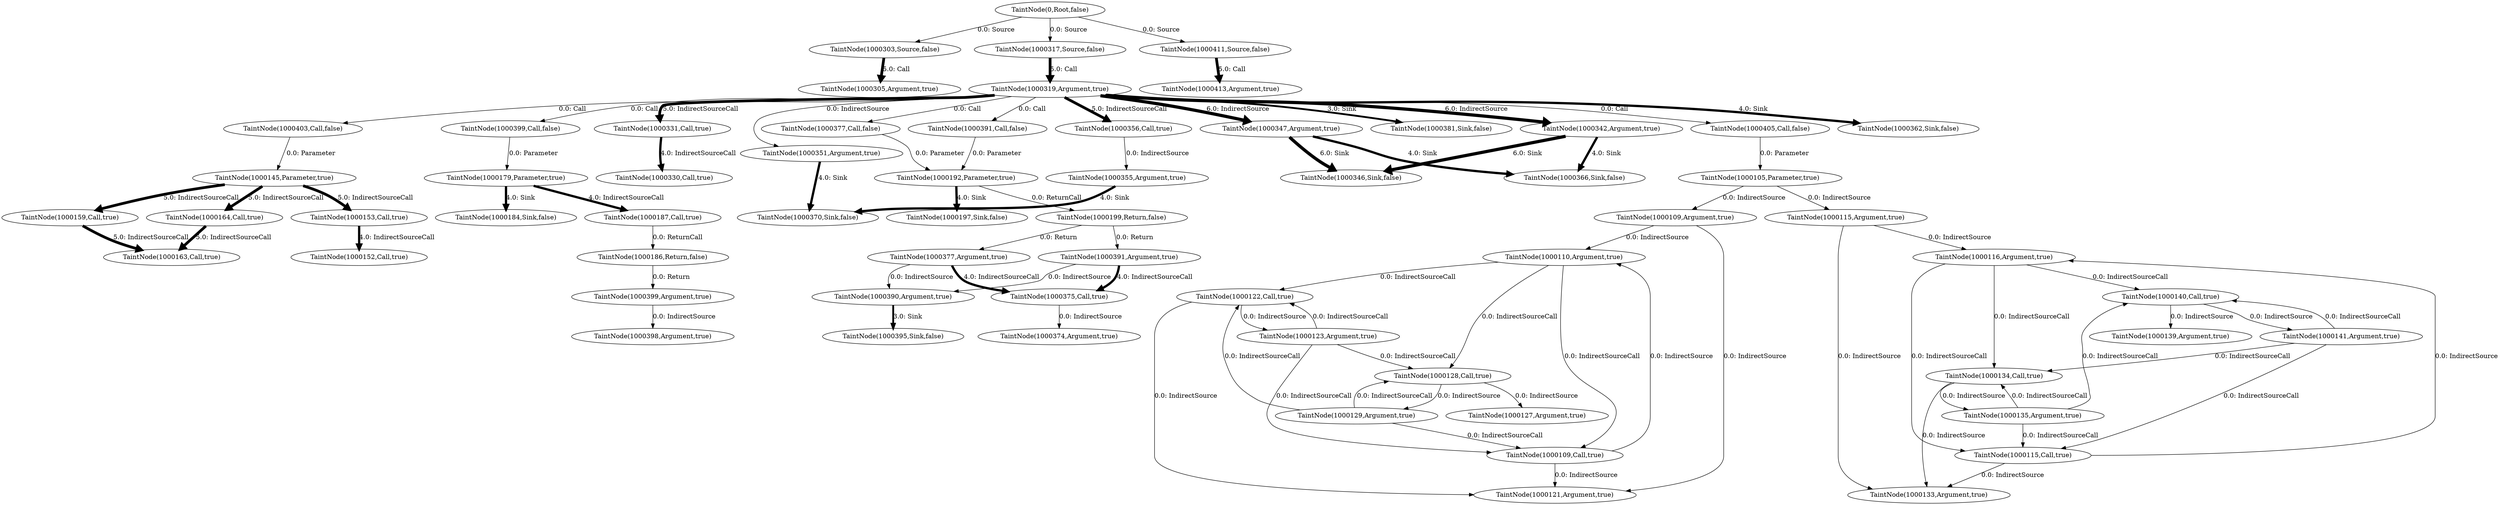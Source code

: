 digraph TaintDot {
	"TaintNode(1000355,Argument,true)" -> "TaintNode(1000370,Sink,false)" [label = "4.0: Sink", penwidth = 5.0]
	"TaintNode(1000403,Call,false)" -> "TaintNode(1000145,Parameter,true)" [label = "0.0: Parameter", penwidth = 1.0]
	"TaintNode(1000115,Call,true)" -> "TaintNode(1000133,Argument,true)" [label = "0.0: IndirectSource", penwidth = 1.0]
	"TaintNode(1000115,Argument,true)" -> "TaintNode(1000116,Argument,true)" [label = "0.0: IndirectSource", penwidth = 1.0]
	"TaintNode(1000375,Call,true)" -> "TaintNode(1000374,Argument,true)" [label = "0.0: IndirectSource", penwidth = 1.0]
	"TaintNode(1000179,Parameter,true)" -> "TaintNode(1000187,Call,true)" [label = "4.0: IndirectSourceCall", penwidth = 5.0]
	"TaintNode(1000391,Argument,true)" -> "TaintNode(1000375,Call,true)" [label = "4.0: IndirectSourceCall", penwidth = 5.0]
	"TaintNode(1000115,Argument,true)" -> "TaintNode(1000133,Argument,true)" [label = "0.0: IndirectSource", penwidth = 1.0]
	"TaintNode(1000303,Source,false)" -> "TaintNode(1000305,Argument,true)" [label = "5.0: Call", penwidth = 6.0]
	"TaintNode(1000164,Call,true)" -> "TaintNode(1000163,Call,true)" [label = "5.0: IndirectSourceCall", penwidth = 6.0]
	"TaintNode(1000319,Argument,true)" -> "TaintNode(1000391,Call,false)" [label = "0.0: Call", penwidth = 1.0]
	"TaintNode(1000319,Argument,true)" -> "TaintNode(1000351,Argument,true)" [label = "0.0: IndirectSource", penwidth = 1.0]
	"TaintNode(1000123,Argument,true)" -> "TaintNode(1000109,Call,true)" [label = "0.0: IndirectSourceCall", penwidth = 1.0]
	"TaintNode(1000110,Argument,true)" -> "TaintNode(1000122,Call,true)" [label = "0.0: IndirectSourceCall", penwidth = 1.0]
	"TaintNode(1000319,Argument,true)" -> "TaintNode(1000331,Call,true)" [label = "5.0: IndirectSourceCall", penwidth = 6.0]
	"TaintNode(1000135,Argument,true)" -> "TaintNode(1000140,Call,true)" [label = "0.0: IndirectSourceCall", penwidth = 1.0]
	"TaintNode(1000128,Call,true)" -> "TaintNode(1000127,Argument,true)" [label = "0.0: IndirectSource", penwidth = 1.0]
	"TaintNode(1000199,Return,false)" -> "TaintNode(1000377,Argument,true)" [label = "0.0: Return", penwidth = 1.0]
	"TaintNode(0,Root,false)" -> "TaintNode(1000317,Source,false)" [label = "0.0: Source", penwidth = 1.0]
	"TaintNode(1000317,Source,false)" -> "TaintNode(1000319,Argument,true)" [label = "5.0: Call", penwidth = 6.0]
	"TaintNode(1000129,Argument,true)" -> "TaintNode(1000128,Call,true)" [label = "0.0: IndirectSourceCall", penwidth = 1.0]
	"TaintNode(1000135,Argument,true)" -> "TaintNode(1000115,Call,true)" [label = "0.0: IndirectSourceCall", penwidth = 1.0]
	"TaintNode(1000145,Parameter,true)" -> "TaintNode(1000164,Call,true)" [label = "5.0: IndirectSourceCall", penwidth = 6.0]
	"TaintNode(1000141,Argument,true)" -> "TaintNode(1000140,Call,true)" [label = "0.0: IndirectSourceCall", penwidth = 1.0]
	"TaintNode(1000179,Parameter,true)" -> "TaintNode(1000184,Sink,false)" [label = "4.0: Sink", penwidth = 5.0]
	"TaintNode(1000399,Call,false)" -> "TaintNode(1000179,Parameter,true)" [label = "0.0: Parameter", penwidth = 1.0]
	"TaintNode(1000199,Return,false)" -> "TaintNode(1000391,Argument,true)" [label = "0.0: Return", penwidth = 1.0]
	"TaintNode(1000140,Call,true)" -> "TaintNode(1000141,Argument,true)" [label = "0.0: IndirectSource", penwidth = 1.0]
	"TaintNode(1000115,Call,true)" -> "TaintNode(1000116,Argument,true)" [label = "0.0: IndirectSource", penwidth = 1.0]
	"TaintNode(1000140,Call,true)" -> "TaintNode(1000139,Argument,true)" [label = "0.0: IndirectSource", penwidth = 1.0]
	"TaintNode(1000347,Argument,true)" -> "TaintNode(1000346,Sink,false)" [label = "6.0: Sink", penwidth = 7.0]
	"TaintNode(1000123,Argument,true)" -> "TaintNode(1000122,Call,true)" [label = "0.0: IndirectSourceCall", penwidth = 1.0]
	"TaintNode(1000110,Argument,true)" -> "TaintNode(1000128,Call,true)" [label = "0.0: IndirectSourceCall", penwidth = 1.0]
	"TaintNode(1000377,Argument,true)" -> "TaintNode(1000375,Call,true)" [label = "4.0: IndirectSourceCall", penwidth = 5.0]
	"TaintNode(1000116,Argument,true)" -> "TaintNode(1000115,Call,true)" [label = "0.0: IndirectSourceCall", penwidth = 1.0]
	"TaintNode(1000135,Argument,true)" -> "TaintNode(1000134,Call,true)" [label = "0.0: IndirectSourceCall", penwidth = 1.0]
	"TaintNode(1000145,Parameter,true)" -> "TaintNode(1000153,Call,true)" [label = "5.0: IndirectSourceCall", penwidth = 6.0]
	"TaintNode(1000116,Argument,true)" -> "TaintNode(1000134,Call,true)" [label = "0.0: IndirectSourceCall", penwidth = 1.0]
	"TaintNode(1000319,Argument,true)" -> "TaintNode(1000405,Call,false)" [label = "0.0: Call", penwidth = 1.0]
	"TaintNode(1000110,Argument,true)" -> "TaintNode(1000109,Call,true)" [label = "0.0: IndirectSourceCall", penwidth = 1.0]
	"TaintNode(1000122,Call,true)" -> "TaintNode(1000121,Argument,true)" [label = "0.0: IndirectSource", penwidth = 1.0]
	"TaintNode(1000129,Argument,true)" -> "TaintNode(1000109,Call,true)" [label = "0.0: IndirectSourceCall", penwidth = 1.0]
	"TaintNode(1000331,Call,true)" -> "TaintNode(1000330,Call,true)" [label = "4.0: IndirectSourceCall", penwidth = 5.0]
	"TaintNode(1000319,Argument,true)" -> "TaintNode(1000377,Call,false)" [label = "0.0: Call", penwidth = 1.0]
	"TaintNode(0,Root,false)" -> "TaintNode(1000411,Source,false)" [label = "0.0: Source", penwidth = 1.0]
	"TaintNode(1000192,Parameter,true)" -> "TaintNode(1000199,Return,false)" [label = "0.0: ReturnCall", penwidth = 1.0]
	"TaintNode(1000153,Call,true)" -> "TaintNode(1000152,Call,true)" [label = "4.0: IndirectSourceCall", penwidth = 5.0]
	"TaintNode(1000123,Argument,true)" -> "TaintNode(1000128,Call,true)" [label = "0.0: IndirectSourceCall", penwidth = 1.0]
	"TaintNode(1000377,Argument,true)" -> "TaintNode(1000390,Argument,true)" [label = "0.0: IndirectSource", penwidth = 1.0]
	"TaintNode(1000187,Call,true)" -> "TaintNode(1000186,Return,false)" [label = "0.0: ReturnCall", penwidth = 1.0]
	"TaintNode(1000105,Parameter,true)" -> "TaintNode(1000109,Argument,true)" [label = "0.0: IndirectSource", penwidth = 1.0]
	"TaintNode(1000391,Argument,true)" -> "TaintNode(1000390,Argument,true)" [label = "0.0: IndirectSource", penwidth = 1.0]
	"TaintNode(1000319,Argument,true)" -> "TaintNode(1000381,Sink,false)" [label = "3.0: Sink", penwidth = 4.0]
	"TaintNode(1000134,Call,true)" -> "TaintNode(1000135,Argument,true)" [label = "0.0: IndirectSource", penwidth = 1.0]
	"TaintNode(1000109,Call,true)" -> "TaintNode(1000110,Argument,true)" [label = "0.0: IndirectSource", penwidth = 1.0]
	"TaintNode(1000347,Argument,true)" -> "TaintNode(1000366,Sink,false)" [label = "4.0: Sink", penwidth = 5.0]
	"TaintNode(1000342,Argument,true)" -> "TaintNode(1000366,Sink,false)" [label = "4.0: Sink", penwidth = 5.0]
	"TaintNode(1000134,Call,true)" -> "TaintNode(1000133,Argument,true)" [label = "0.0: IndirectSource", penwidth = 1.0]
	"TaintNode(1000405,Call,false)" -> "TaintNode(1000105,Parameter,true)" [label = "0.0: Parameter", penwidth = 1.0]
	"TaintNode(1000105,Parameter,true)" -> "TaintNode(1000115,Argument,true)" [label = "0.0: IndirectSource", penwidth = 1.0]
	"TaintNode(1000399,Argument,true)" -> "TaintNode(1000398,Argument,true)" [label = "0.0: IndirectSource", penwidth = 1.0]
	"TaintNode(1000141,Argument,true)" -> "TaintNode(1000115,Call,true)" [label = "0.0: IndirectSourceCall", penwidth = 1.0]
	"TaintNode(1000319,Argument,true)" -> "TaintNode(1000399,Call,false)" [label = "0.0: Call", penwidth = 1.0]
	"TaintNode(1000319,Argument,true)" -> "TaintNode(1000347,Argument,true)" [label = "6.0: IndirectSource", penwidth = 7.0]
	"TaintNode(1000109,Call,true)" -> "TaintNode(1000121,Argument,true)" [label = "0.0: IndirectSource", penwidth = 1.0]
	"TaintNode(1000342,Argument,true)" -> "TaintNode(1000346,Sink,false)" [label = "6.0: Sink", penwidth = 7.0]
	"TaintNode(1000192,Parameter,true)" -> "TaintNode(1000197,Sink,false)" [label = "4.0: Sink", penwidth = 5.0]
	"TaintNode(1000109,Argument,true)" -> "TaintNode(1000121,Argument,true)" [label = "0.0: IndirectSource", penwidth = 1.0]
	"TaintNode(1000109,Argument,true)" -> "TaintNode(1000110,Argument,true)" [label = "0.0: IndirectSource", penwidth = 1.0]
	"TaintNode(1000377,Call,false)" -> "TaintNode(1000192,Parameter,true)" [label = "0.0: Parameter", penwidth = 1.0]
	"TaintNode(0,Root,false)" -> "TaintNode(1000303,Source,false)" [label = "0.0: Source", penwidth = 1.0]
	"TaintNode(1000390,Argument,true)" -> "TaintNode(1000395,Sink,false)" [label = "3.0: Sink", penwidth = 4.0]
	"TaintNode(1000391,Call,false)" -> "TaintNode(1000192,Parameter,true)" [label = "0.0: Parameter", penwidth = 1.0]
	"TaintNode(1000128,Call,true)" -> "TaintNode(1000129,Argument,true)" [label = "0.0: IndirectSource", penwidth = 1.0]
	"TaintNode(1000356,Call,true)" -> "TaintNode(1000355,Argument,true)" [label = "0.0: IndirectSource", penwidth = 1.0]
	"TaintNode(1000116,Argument,true)" -> "TaintNode(1000140,Call,true)" [label = "0.0: IndirectSourceCall", penwidth = 1.0]
	"TaintNode(1000319,Argument,true)" -> "TaintNode(1000356,Call,true)" [label = "5.0: IndirectSourceCall", penwidth = 6.0]
	"TaintNode(1000319,Argument,true)" -> "TaintNode(1000342,Argument,true)" [label = "6.0: IndirectSource", penwidth = 7.0]
	"TaintNode(1000319,Argument,true)" -> "TaintNode(1000403,Call,false)" [label = "0.0: Call", penwidth = 1.0]
	"TaintNode(1000141,Argument,true)" -> "TaintNode(1000134,Call,true)" [label = "0.0: IndirectSourceCall", penwidth = 1.0]
	"TaintNode(1000411,Source,false)" -> "TaintNode(1000413,Argument,true)" [label = "5.0: Call", penwidth = 6.0]
	"TaintNode(1000129,Argument,true)" -> "TaintNode(1000122,Call,true)" [label = "0.0: IndirectSourceCall", penwidth = 1.0]
	"TaintNode(1000351,Argument,true)" -> "TaintNode(1000370,Sink,false)" [label = "4.0: Sink", penwidth = 5.0]
	"TaintNode(1000319,Argument,true)" -> "TaintNode(1000362,Sink,false)" [label = "4.0: Sink", penwidth = 5.0]
	"TaintNode(1000145,Parameter,true)" -> "TaintNode(1000159,Call,true)" [label = "5.0: IndirectSourceCall", penwidth = 6.0]
	"TaintNode(1000186,Return,false)" -> "TaintNode(1000399,Argument,true)" [label = "0.0: Return", penwidth = 1.0]
	"TaintNode(1000122,Call,true)" -> "TaintNode(1000123,Argument,true)" [label = "0.0: IndirectSource", penwidth = 1.0]
	"TaintNode(1000159,Call,true)" -> "TaintNode(1000163,Call,true)" [label = "5.0: IndirectSourceCall", penwidth = 6.0]
}